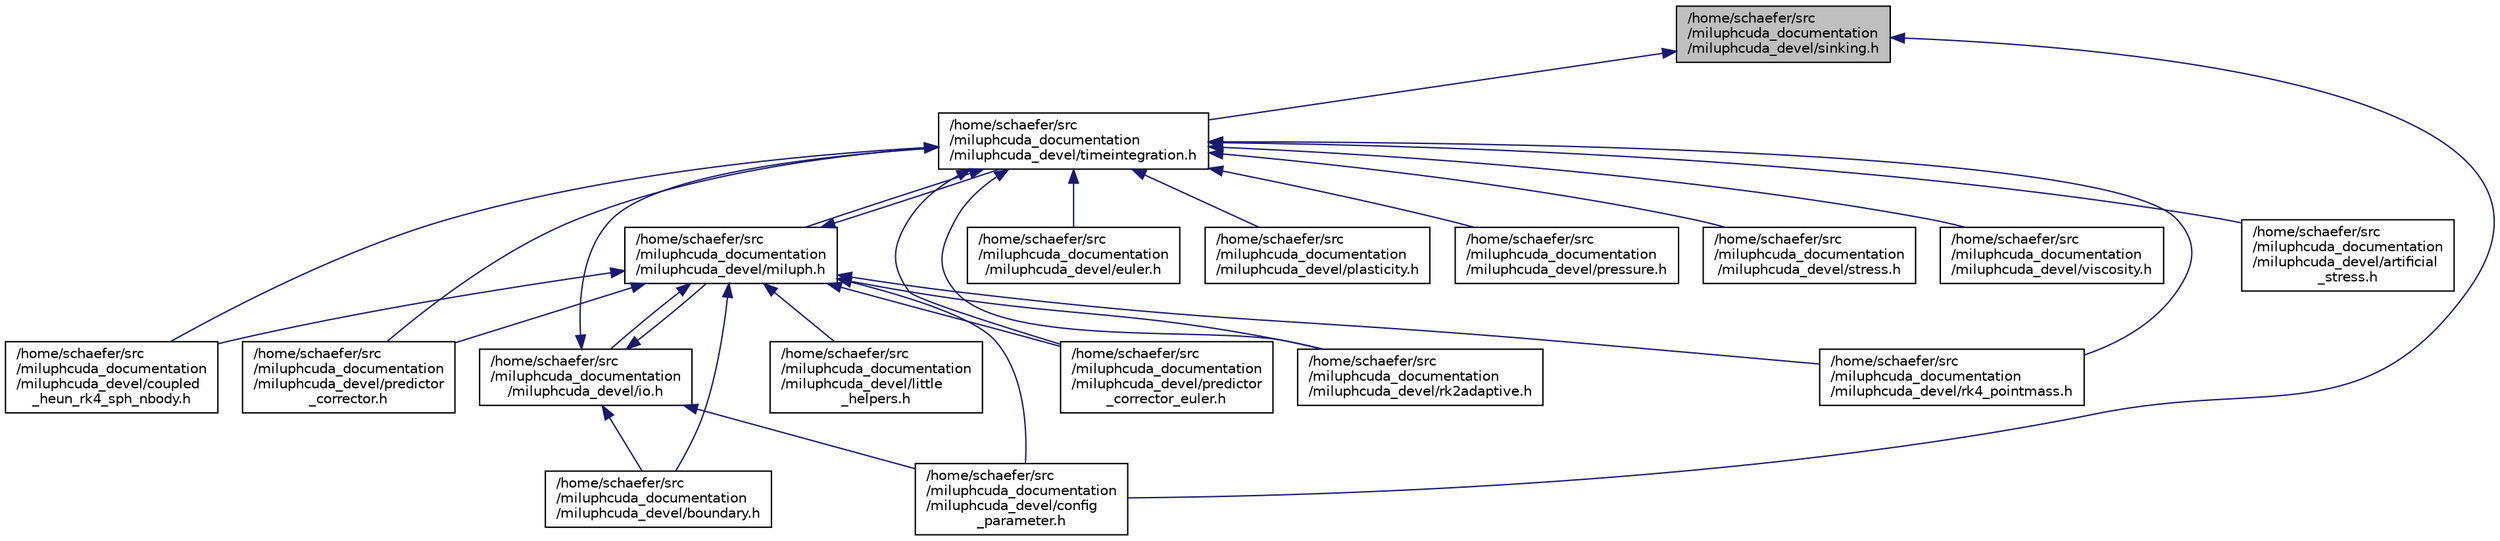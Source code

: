 digraph "/home/schaefer/src/miluphcuda_documentation/miluphcuda_devel/sinking.h"
{
  edge [fontname="Helvetica",fontsize="10",labelfontname="Helvetica",labelfontsize="10"];
  node [fontname="Helvetica",fontsize="10",shape=record];
  Node2 [label="/home/schaefer/src\l/miluphcuda_documentation\l/miluphcuda_devel/sinking.h",height=0.2,width=0.4,color="black", fillcolor="grey75", style="filled", fontcolor="black"];
  Node2 -> Node3 [dir="back",color="midnightblue",fontsize="10",style="solid",fontname="Helvetica"];
  Node3 [label="/home/schaefer/src\l/miluphcuda_documentation\l/miluphcuda_devel/timeintegration.h",height=0.2,width=0.4,color="black", fillcolor="white", style="filled",URL="$timeintegration_8h.html"];
  Node3 -> Node4 [dir="back",color="midnightblue",fontsize="10",style="solid",fontname="Helvetica"];
  Node4 [label="/home/schaefer/src\l/miluphcuda_documentation\l/miluphcuda_devel/artificial\l_stress.h",height=0.2,width=0.4,color="black", fillcolor="white", style="filled",URL="$artificial__stress_8h.html"];
  Node3 -> Node5 [dir="back",color="midnightblue",fontsize="10",style="solid",fontname="Helvetica"];
  Node5 [label="/home/schaefer/src\l/miluphcuda_documentation\l/miluphcuda_devel/miluph.h",height=0.2,width=0.4,color="black", fillcolor="white", style="filled",URL="$miluph_8h.html"];
  Node5 -> Node3 [dir="back",color="midnightblue",fontsize="10",style="solid",fontname="Helvetica"];
  Node5 -> Node6 [dir="back",color="midnightblue",fontsize="10",style="solid",fontname="Helvetica"];
  Node6 [label="/home/schaefer/src\l/miluphcuda_documentation\l/miluphcuda_devel/io.h",height=0.2,width=0.4,color="black", fillcolor="white", style="filled",URL="$io_8h.html"];
  Node6 -> Node5 [dir="back",color="midnightblue",fontsize="10",style="solid",fontname="Helvetica"];
  Node6 -> Node3 [dir="back",color="midnightblue",fontsize="10",style="solid",fontname="Helvetica"];
  Node6 -> Node7 [dir="back",color="midnightblue",fontsize="10",style="solid",fontname="Helvetica"];
  Node7 [label="/home/schaefer/src\l/miluphcuda_documentation\l/miluphcuda_devel/boundary.h",height=0.2,width=0.4,color="black", fillcolor="white", style="filled",URL="$boundary_8h.html"];
  Node6 -> Node8 [dir="back",color="midnightblue",fontsize="10",style="solid",fontname="Helvetica"];
  Node8 [label="/home/schaefer/src\l/miluphcuda_documentation\l/miluphcuda_devel/config\l_parameter.h",height=0.2,width=0.4,color="black", fillcolor="white", style="filled",URL="$config__parameter_8h.html"];
  Node5 -> Node7 [dir="back",color="midnightblue",fontsize="10",style="solid",fontname="Helvetica"];
  Node5 -> Node8 [dir="back",color="midnightblue",fontsize="10",style="solid",fontname="Helvetica"];
  Node5 -> Node9 [dir="back",color="midnightblue",fontsize="10",style="solid",fontname="Helvetica"];
  Node9 [label="/home/schaefer/src\l/miluphcuda_documentation\l/miluphcuda_devel/coupled\l_heun_rk4_sph_nbody.h",height=0.2,width=0.4,color="black", fillcolor="white", style="filled",URL="$coupled__heun__rk4__sph__nbody_8h.html"];
  Node5 -> Node10 [dir="back",color="midnightblue",fontsize="10",style="solid",fontname="Helvetica"];
  Node10 [label="/home/schaefer/src\l/miluphcuda_documentation\l/miluphcuda_devel/little\l_helpers.h",height=0.2,width=0.4,color="black", fillcolor="white", style="filled",URL="$little__helpers_8h.html"];
  Node5 -> Node11 [dir="back",color="midnightblue",fontsize="10",style="solid",fontname="Helvetica"];
  Node11 [label="/home/schaefer/src\l/miluphcuda_documentation\l/miluphcuda_devel/predictor\l_corrector.h",height=0.2,width=0.4,color="black", fillcolor="white", style="filled",URL="$predictor__corrector_8h.html"];
  Node5 -> Node12 [dir="back",color="midnightblue",fontsize="10",style="solid",fontname="Helvetica"];
  Node12 [label="/home/schaefer/src\l/miluphcuda_documentation\l/miluphcuda_devel/predictor\l_corrector_euler.h",height=0.2,width=0.4,color="black", fillcolor="white", style="filled",URL="$predictor__corrector__euler_8h.html"];
  Node5 -> Node13 [dir="back",color="midnightblue",fontsize="10",style="solid",fontname="Helvetica"];
  Node13 [label="/home/schaefer/src\l/miluphcuda_documentation\l/miluphcuda_devel/rk2adaptive.h",height=0.2,width=0.4,color="black", fillcolor="white", style="filled",URL="$rk2adaptive_8h.html"];
  Node5 -> Node14 [dir="back",color="midnightblue",fontsize="10",style="solid",fontname="Helvetica"];
  Node14 [label="/home/schaefer/src\l/miluphcuda_documentation\l/miluphcuda_devel/rk4_pointmass.h",height=0.2,width=0.4,color="black", fillcolor="white", style="filled",URL="$rk4__pointmass_8h.html"];
  Node3 -> Node9 [dir="back",color="midnightblue",fontsize="10",style="solid",fontname="Helvetica"];
  Node3 -> Node15 [dir="back",color="midnightblue",fontsize="10",style="solid",fontname="Helvetica"];
  Node15 [label="/home/schaefer/src\l/miluphcuda_documentation\l/miluphcuda_devel/euler.h",height=0.2,width=0.4,color="black", fillcolor="white", style="filled",URL="$euler_8h.html"];
  Node3 -> Node16 [dir="back",color="midnightblue",fontsize="10",style="solid",fontname="Helvetica"];
  Node16 [label="/home/schaefer/src\l/miluphcuda_documentation\l/miluphcuda_devel/plasticity.h",height=0.2,width=0.4,color="black", fillcolor="white", style="filled",URL="$plasticity_8h.html"];
  Node3 -> Node11 [dir="back",color="midnightblue",fontsize="10",style="solid",fontname="Helvetica"];
  Node3 -> Node12 [dir="back",color="midnightblue",fontsize="10",style="solid",fontname="Helvetica"];
  Node3 -> Node17 [dir="back",color="midnightblue",fontsize="10",style="solid",fontname="Helvetica"];
  Node17 [label="/home/schaefer/src\l/miluphcuda_documentation\l/miluphcuda_devel/pressure.h",height=0.2,width=0.4,color="black", fillcolor="white", style="filled",URL="$pressure_8h.html"];
  Node3 -> Node13 [dir="back",color="midnightblue",fontsize="10",style="solid",fontname="Helvetica"];
  Node3 -> Node14 [dir="back",color="midnightblue",fontsize="10",style="solid",fontname="Helvetica"];
  Node3 -> Node18 [dir="back",color="midnightblue",fontsize="10",style="solid",fontname="Helvetica"];
  Node18 [label="/home/schaefer/src\l/miluphcuda_documentation\l/miluphcuda_devel/stress.h",height=0.2,width=0.4,color="black", fillcolor="white", style="filled",URL="$stress_8h.html"];
  Node3 -> Node19 [dir="back",color="midnightblue",fontsize="10",style="solid",fontname="Helvetica"];
  Node19 [label="/home/schaefer/src\l/miluphcuda_documentation\l/miluphcuda_devel/viscosity.h",height=0.2,width=0.4,color="black", fillcolor="white", style="filled",URL="$viscosity_8h.html"];
  Node2 -> Node8 [dir="back",color="midnightblue",fontsize="10",style="solid",fontname="Helvetica"];
}

